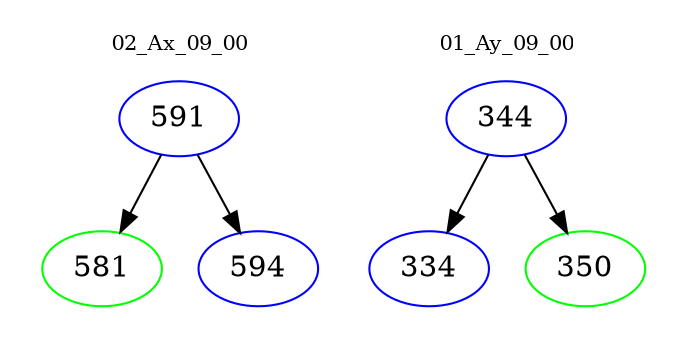 digraph{
subgraph cluster_0 {
color = white
label = "02_Ax_09_00";
fontsize=10;
T0_591 [label="591", color="blue"]
T0_591 -> T0_581 [color="black"]
T0_581 [label="581", color="green"]
T0_591 -> T0_594 [color="black"]
T0_594 [label="594", color="blue"]
}
subgraph cluster_1 {
color = white
label = "01_Ay_09_00";
fontsize=10;
T1_344 [label="344", color="blue"]
T1_344 -> T1_334 [color="black"]
T1_334 [label="334", color="blue"]
T1_344 -> T1_350 [color="black"]
T1_350 [label="350", color="green"]
}
}
